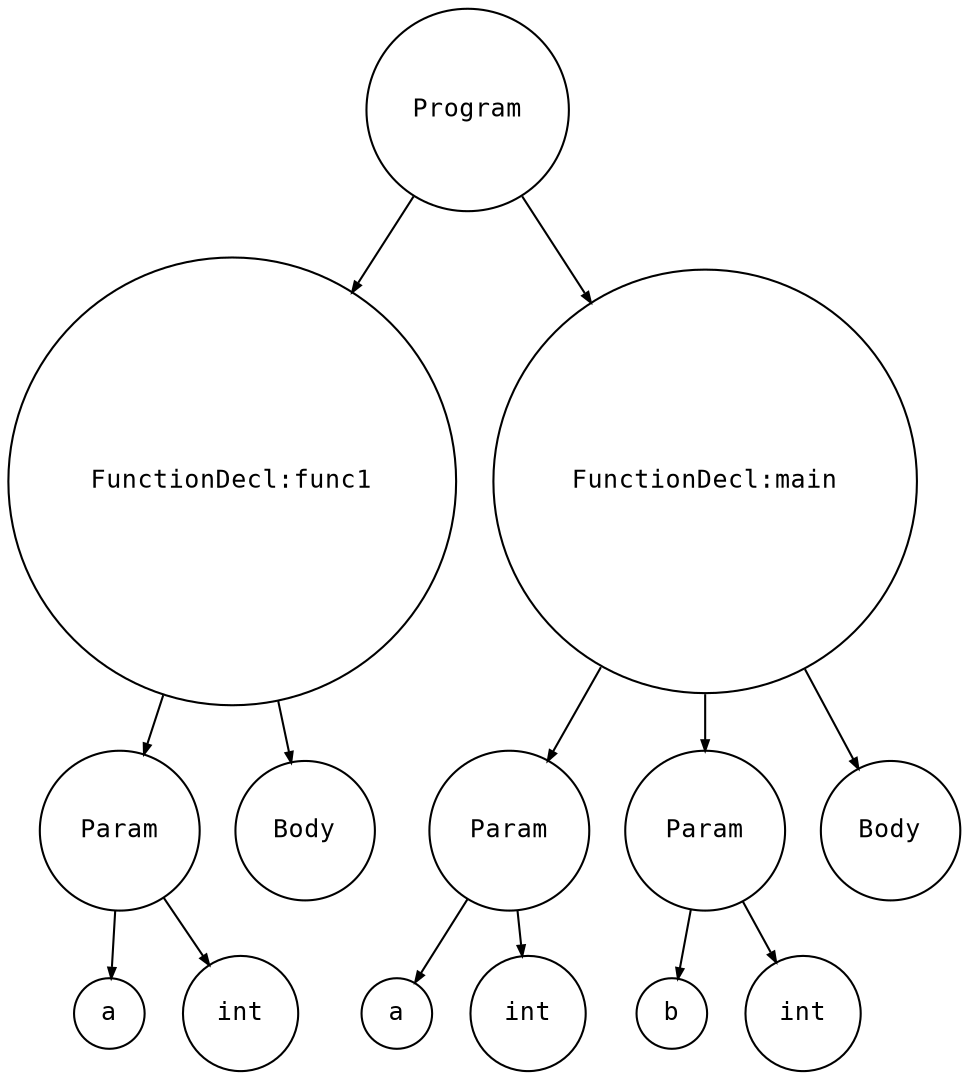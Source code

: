 digraph astgraph {
  node [shape=circle, fontsize=12, fontname="Courier", height=.1];
  ranksep=.3;
  edge [arrowsize=.5]

  node1 [label="Program"]
  node2 [label="FunctionDecl:func1"]
  node3 [label="Param"]
  node4 [label="a"]
  node3 -> node4
  node5 [label="int"]
  node3 -> node5
  node2 -> node3
  node6 [label="Body"]
  node2 -> node6
  node1 -> node2
  node7 [label="FunctionDecl:main"]
  node8 [label="Param"]
  node9 [label="a"]
  node8 -> node9
  node10 [label="int"]
  node8 -> node10
  node7 -> node8
  node11 [label="Param"]
  node12 [label="b"]
  node11 -> node12
  node13 [label="int"]
  node11 -> node13
  node7 -> node11
  node14 [label="Body"]
  node7 -> node14
  node1 -> node7
}
